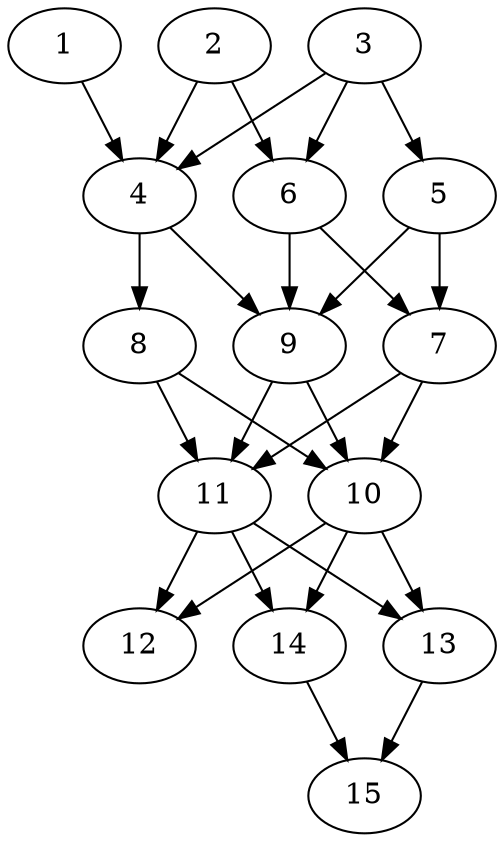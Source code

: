 // DAG automatically generated by daggen at Thu Oct  3 13:59:27 2019
// ./daggen --dot -n 15 --ccr 0.4 --fat 0.5 --regular 0.7 --density 0.9 --mindata 5242880 --maxdata 52428800 
digraph G {
  1 [size="84856320", alpha="0.11", expect_size="33942528"] 
  1 -> 4 [size ="33942528"]
  2 [size="106798080", alpha="0.16", expect_size="42719232"] 
  2 -> 4 [size ="42719232"]
  2 -> 6 [size ="42719232"]
  3 [size="69214720", alpha="0.13", expect_size="27685888"] 
  3 -> 4 [size ="27685888"]
  3 -> 5 [size ="27685888"]
  3 -> 6 [size ="27685888"]
  4 [size="15219200", alpha="0.18", expect_size="6087680"] 
  4 -> 8 [size ="6087680"]
  4 -> 9 [size ="6087680"]
  5 [size="102848000", alpha="0.08", expect_size="41139200"] 
  5 -> 7 [size ="41139200"]
  5 -> 9 [size ="41139200"]
  6 [size="105768960", alpha="0.10", expect_size="42307584"] 
  6 -> 7 [size ="42307584"]
  6 -> 9 [size ="42307584"]
  7 [size="113838080", alpha="0.00", expect_size="45535232"] 
  7 -> 10 [size ="45535232"]
  7 -> 11 [size ="45535232"]
  8 [size="28892160", alpha="0.15", expect_size="11556864"] 
  8 -> 10 [size ="11556864"]
  8 -> 11 [size ="11556864"]
  9 [size="83133440", alpha="0.11", expect_size="33253376"] 
  9 -> 10 [size ="33253376"]
  9 -> 11 [size ="33253376"]
  10 [size="46497280", alpha="0.09", expect_size="18598912"] 
  10 -> 12 [size ="18598912"]
  10 -> 13 [size ="18598912"]
  10 -> 14 [size ="18598912"]
  11 [size="79441920", alpha="0.05", expect_size="31776768"] 
  11 -> 12 [size ="31776768"]
  11 -> 13 [size ="31776768"]
  11 -> 14 [size ="31776768"]
  12 [size="26595840", alpha="0.02", expect_size="10638336"] 
  13 [size="123712000", alpha="0.12", expect_size="49484800"] 
  13 -> 15 [size ="49484800"]
  14 [size="81712640", alpha="0.01", expect_size="32685056"] 
  14 -> 15 [size ="32685056"]
  15 [size="69568000", alpha="0.04", expect_size="27827200"] 
}
